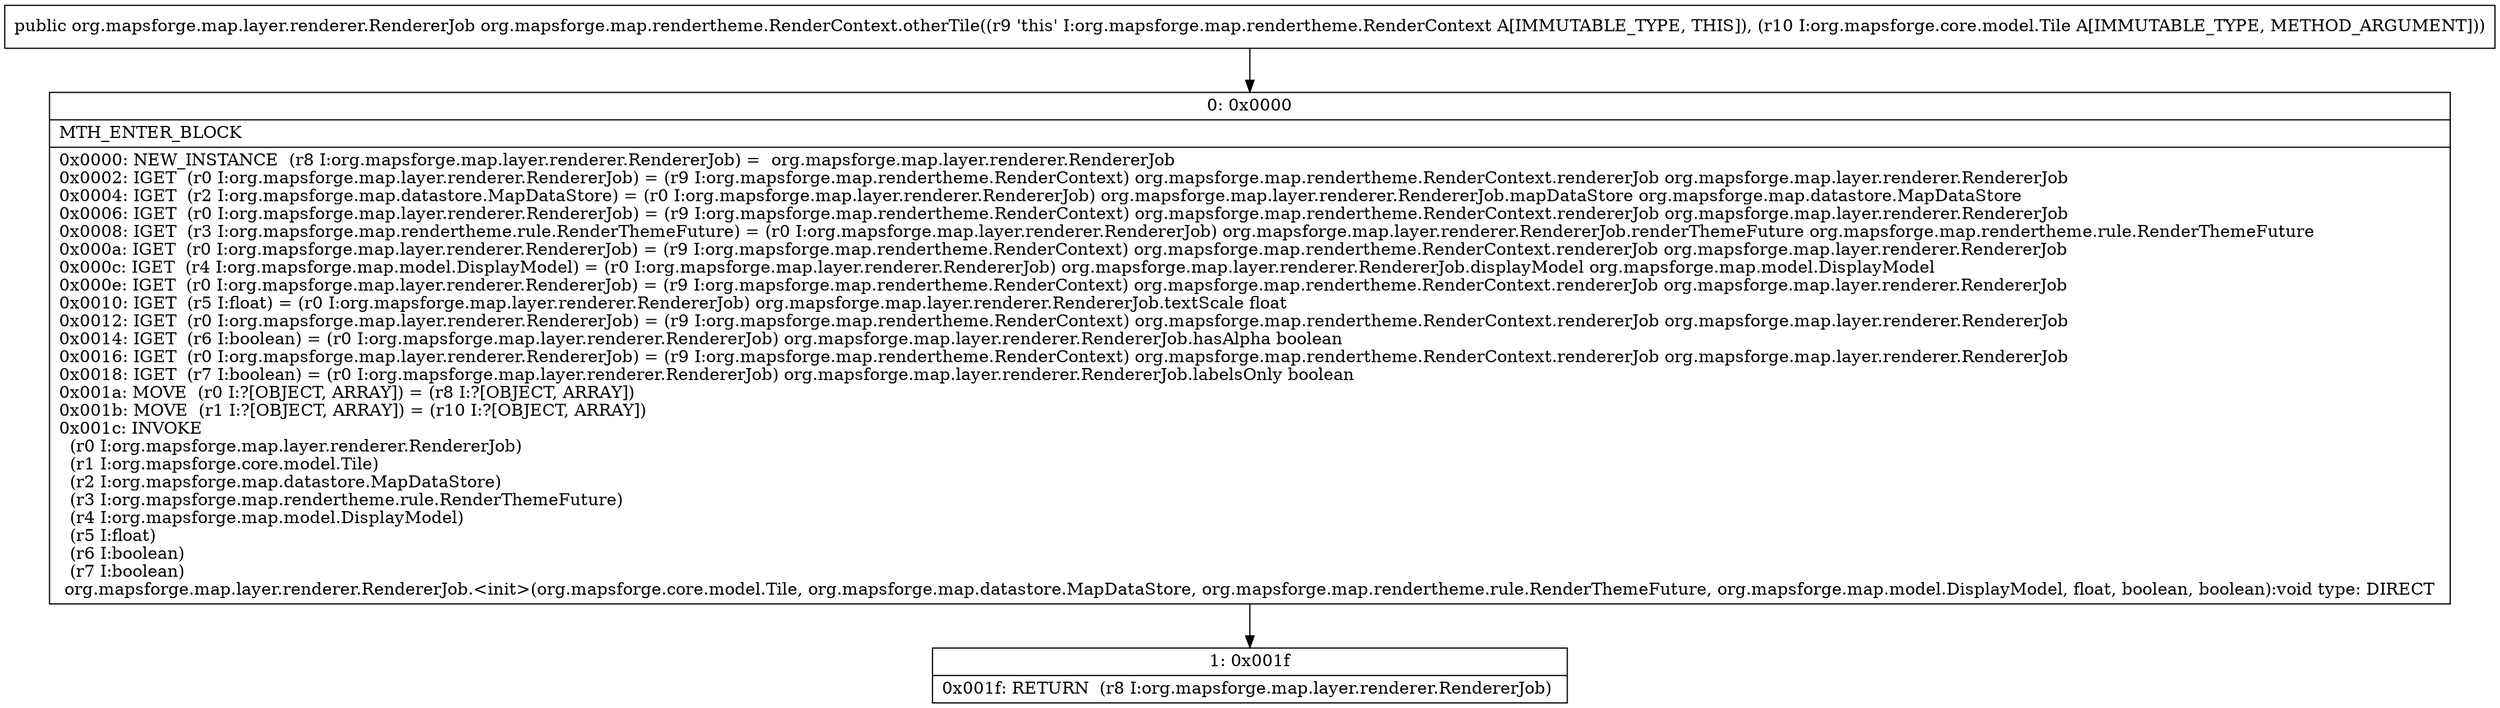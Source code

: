 digraph "CFG fororg.mapsforge.map.rendertheme.RenderContext.otherTile(Lorg\/mapsforge\/core\/model\/Tile;)Lorg\/mapsforge\/map\/layer\/renderer\/RendererJob;" {
Node_0 [shape=record,label="{0\:\ 0x0000|MTH_ENTER_BLOCK\l|0x0000: NEW_INSTANCE  (r8 I:org.mapsforge.map.layer.renderer.RendererJob) =  org.mapsforge.map.layer.renderer.RendererJob \l0x0002: IGET  (r0 I:org.mapsforge.map.layer.renderer.RendererJob) = (r9 I:org.mapsforge.map.rendertheme.RenderContext) org.mapsforge.map.rendertheme.RenderContext.rendererJob org.mapsforge.map.layer.renderer.RendererJob \l0x0004: IGET  (r2 I:org.mapsforge.map.datastore.MapDataStore) = (r0 I:org.mapsforge.map.layer.renderer.RendererJob) org.mapsforge.map.layer.renderer.RendererJob.mapDataStore org.mapsforge.map.datastore.MapDataStore \l0x0006: IGET  (r0 I:org.mapsforge.map.layer.renderer.RendererJob) = (r9 I:org.mapsforge.map.rendertheme.RenderContext) org.mapsforge.map.rendertheme.RenderContext.rendererJob org.mapsforge.map.layer.renderer.RendererJob \l0x0008: IGET  (r3 I:org.mapsforge.map.rendertheme.rule.RenderThemeFuture) = (r0 I:org.mapsforge.map.layer.renderer.RendererJob) org.mapsforge.map.layer.renderer.RendererJob.renderThemeFuture org.mapsforge.map.rendertheme.rule.RenderThemeFuture \l0x000a: IGET  (r0 I:org.mapsforge.map.layer.renderer.RendererJob) = (r9 I:org.mapsforge.map.rendertheme.RenderContext) org.mapsforge.map.rendertheme.RenderContext.rendererJob org.mapsforge.map.layer.renderer.RendererJob \l0x000c: IGET  (r4 I:org.mapsforge.map.model.DisplayModel) = (r0 I:org.mapsforge.map.layer.renderer.RendererJob) org.mapsforge.map.layer.renderer.RendererJob.displayModel org.mapsforge.map.model.DisplayModel \l0x000e: IGET  (r0 I:org.mapsforge.map.layer.renderer.RendererJob) = (r9 I:org.mapsforge.map.rendertheme.RenderContext) org.mapsforge.map.rendertheme.RenderContext.rendererJob org.mapsforge.map.layer.renderer.RendererJob \l0x0010: IGET  (r5 I:float) = (r0 I:org.mapsforge.map.layer.renderer.RendererJob) org.mapsforge.map.layer.renderer.RendererJob.textScale float \l0x0012: IGET  (r0 I:org.mapsforge.map.layer.renderer.RendererJob) = (r9 I:org.mapsforge.map.rendertheme.RenderContext) org.mapsforge.map.rendertheme.RenderContext.rendererJob org.mapsforge.map.layer.renderer.RendererJob \l0x0014: IGET  (r6 I:boolean) = (r0 I:org.mapsforge.map.layer.renderer.RendererJob) org.mapsforge.map.layer.renderer.RendererJob.hasAlpha boolean \l0x0016: IGET  (r0 I:org.mapsforge.map.layer.renderer.RendererJob) = (r9 I:org.mapsforge.map.rendertheme.RenderContext) org.mapsforge.map.rendertheme.RenderContext.rendererJob org.mapsforge.map.layer.renderer.RendererJob \l0x0018: IGET  (r7 I:boolean) = (r0 I:org.mapsforge.map.layer.renderer.RendererJob) org.mapsforge.map.layer.renderer.RendererJob.labelsOnly boolean \l0x001a: MOVE  (r0 I:?[OBJECT, ARRAY]) = (r8 I:?[OBJECT, ARRAY]) \l0x001b: MOVE  (r1 I:?[OBJECT, ARRAY]) = (r10 I:?[OBJECT, ARRAY]) \l0x001c: INVOKE  \l  (r0 I:org.mapsforge.map.layer.renderer.RendererJob)\l  (r1 I:org.mapsforge.core.model.Tile)\l  (r2 I:org.mapsforge.map.datastore.MapDataStore)\l  (r3 I:org.mapsforge.map.rendertheme.rule.RenderThemeFuture)\l  (r4 I:org.mapsforge.map.model.DisplayModel)\l  (r5 I:float)\l  (r6 I:boolean)\l  (r7 I:boolean)\l org.mapsforge.map.layer.renderer.RendererJob.\<init\>(org.mapsforge.core.model.Tile, org.mapsforge.map.datastore.MapDataStore, org.mapsforge.map.rendertheme.rule.RenderThemeFuture, org.mapsforge.map.model.DisplayModel, float, boolean, boolean):void type: DIRECT \l}"];
Node_1 [shape=record,label="{1\:\ 0x001f|0x001f: RETURN  (r8 I:org.mapsforge.map.layer.renderer.RendererJob) \l}"];
MethodNode[shape=record,label="{public org.mapsforge.map.layer.renderer.RendererJob org.mapsforge.map.rendertheme.RenderContext.otherTile((r9 'this' I:org.mapsforge.map.rendertheme.RenderContext A[IMMUTABLE_TYPE, THIS]), (r10 I:org.mapsforge.core.model.Tile A[IMMUTABLE_TYPE, METHOD_ARGUMENT])) }"];
MethodNode -> Node_0;
Node_0 -> Node_1;
}

